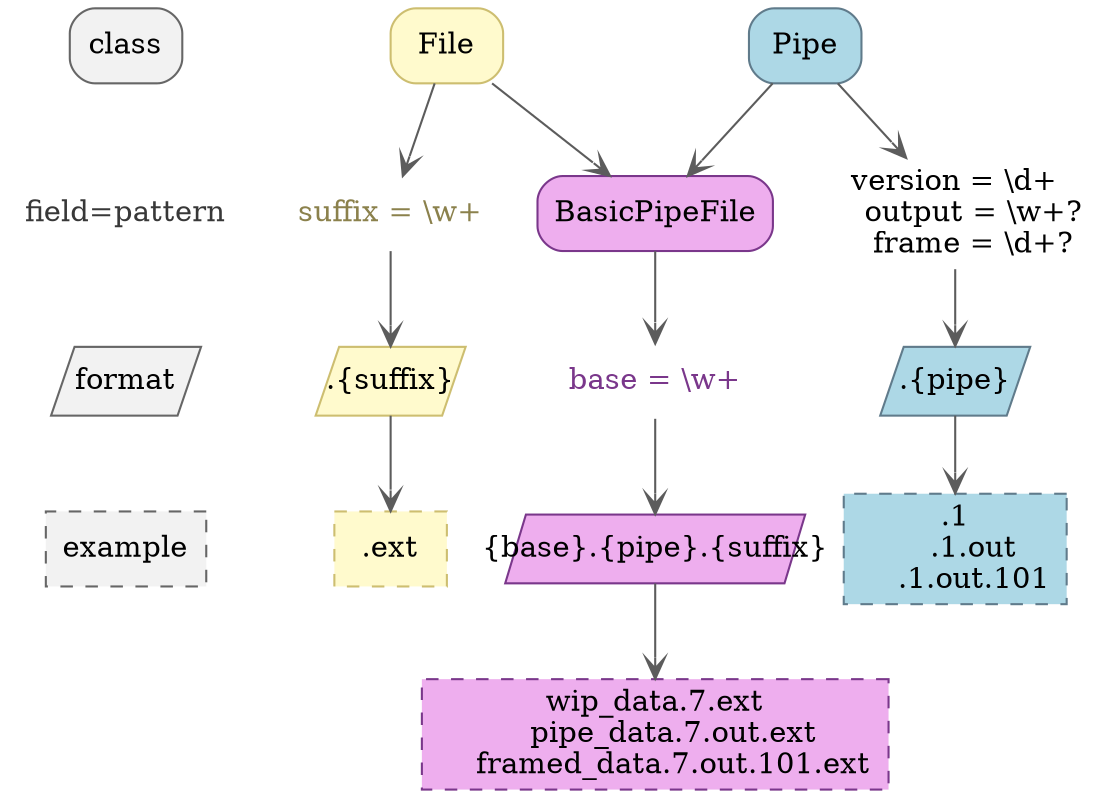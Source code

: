 strict digraph example {
    // nodes creation, shape and style defined here
    bgcolor=invis
    {
      node [style="rounded, filled" shape=box]
      class, File, Pipe, BasicPipeFile
    }
    {
      node [style=filled margin=0 width=1 height=0.46 shape=polygon fixedsize=true skew=0.4]
      format, file_format, pipe_format, pipefile_format
    }
    {
      node [shape=none]
      config_patterns, file_config_patterns, pipe_config_patterns, pipefile_config_patterns
    }
    {
      node [style="dashed, filled" shape=box]
      example, file_example, pipe_example, pipefile_example
    }
    // connections, labels and color related updates by higher level groups
    subgraph legend {
        edge[style=invis]  // connect with invisible edges to emulate a legend
        class, format, example, config_patterns [color=gray40 fillcolor=gray95]
        config_patterns [label="field=pattern" fontcolor=gray22]
        class -> config_patterns -> format -> example
    }

    File, file_format, file_example [color=lightgoldenrod3 fillcolor=lemonchiffon1]
    file_format [label=".{suffix}"]
    file_example [label=".ext"]
    // escape the inverse slash so generated image displays one
    file_config_patterns [label="suffix = \\w+" fontcolor=lightgoldenrod4]

    Pipe, pipe_format, pipe_example [color=lightskyblue4 fillcolor=lightblue]
    pipe_format [label=".{pipe}"]
    pipe_example [label=".1
    .1.out
    .1.out.101"]
    pipe_config_patterns [label="version = \\d+
    output = \\w+?
    frame = \\d+?"]

    BasicPipeFile, pipefile_format, pipefile_example [color=mediumorchid4 fillcolor=plum2]
    pipefile_format [skew=0.15 width=2 label="{base}.{pipe}.{suffix}"]
    pipefile_example [label="wip_data.7.ext
    pipe_data.7.out.ext
    framed_data.7.out.101.ext"]
    pipefile_config_patterns [label="base = \\w+" fontcolor=mediumorchid4]

    edge [color=gray36 arrowhead=vee]
    Pipe ->  pipe_config_patterns -> pipe_format -> pipe_example
    File -> file_config_patterns -> file_format -> file_example
    BasicPipeFile -> pipefile_config_patterns -> pipefile_format -> pipefile_example
    {Pipe, File} -> BasicPipeFile
}
